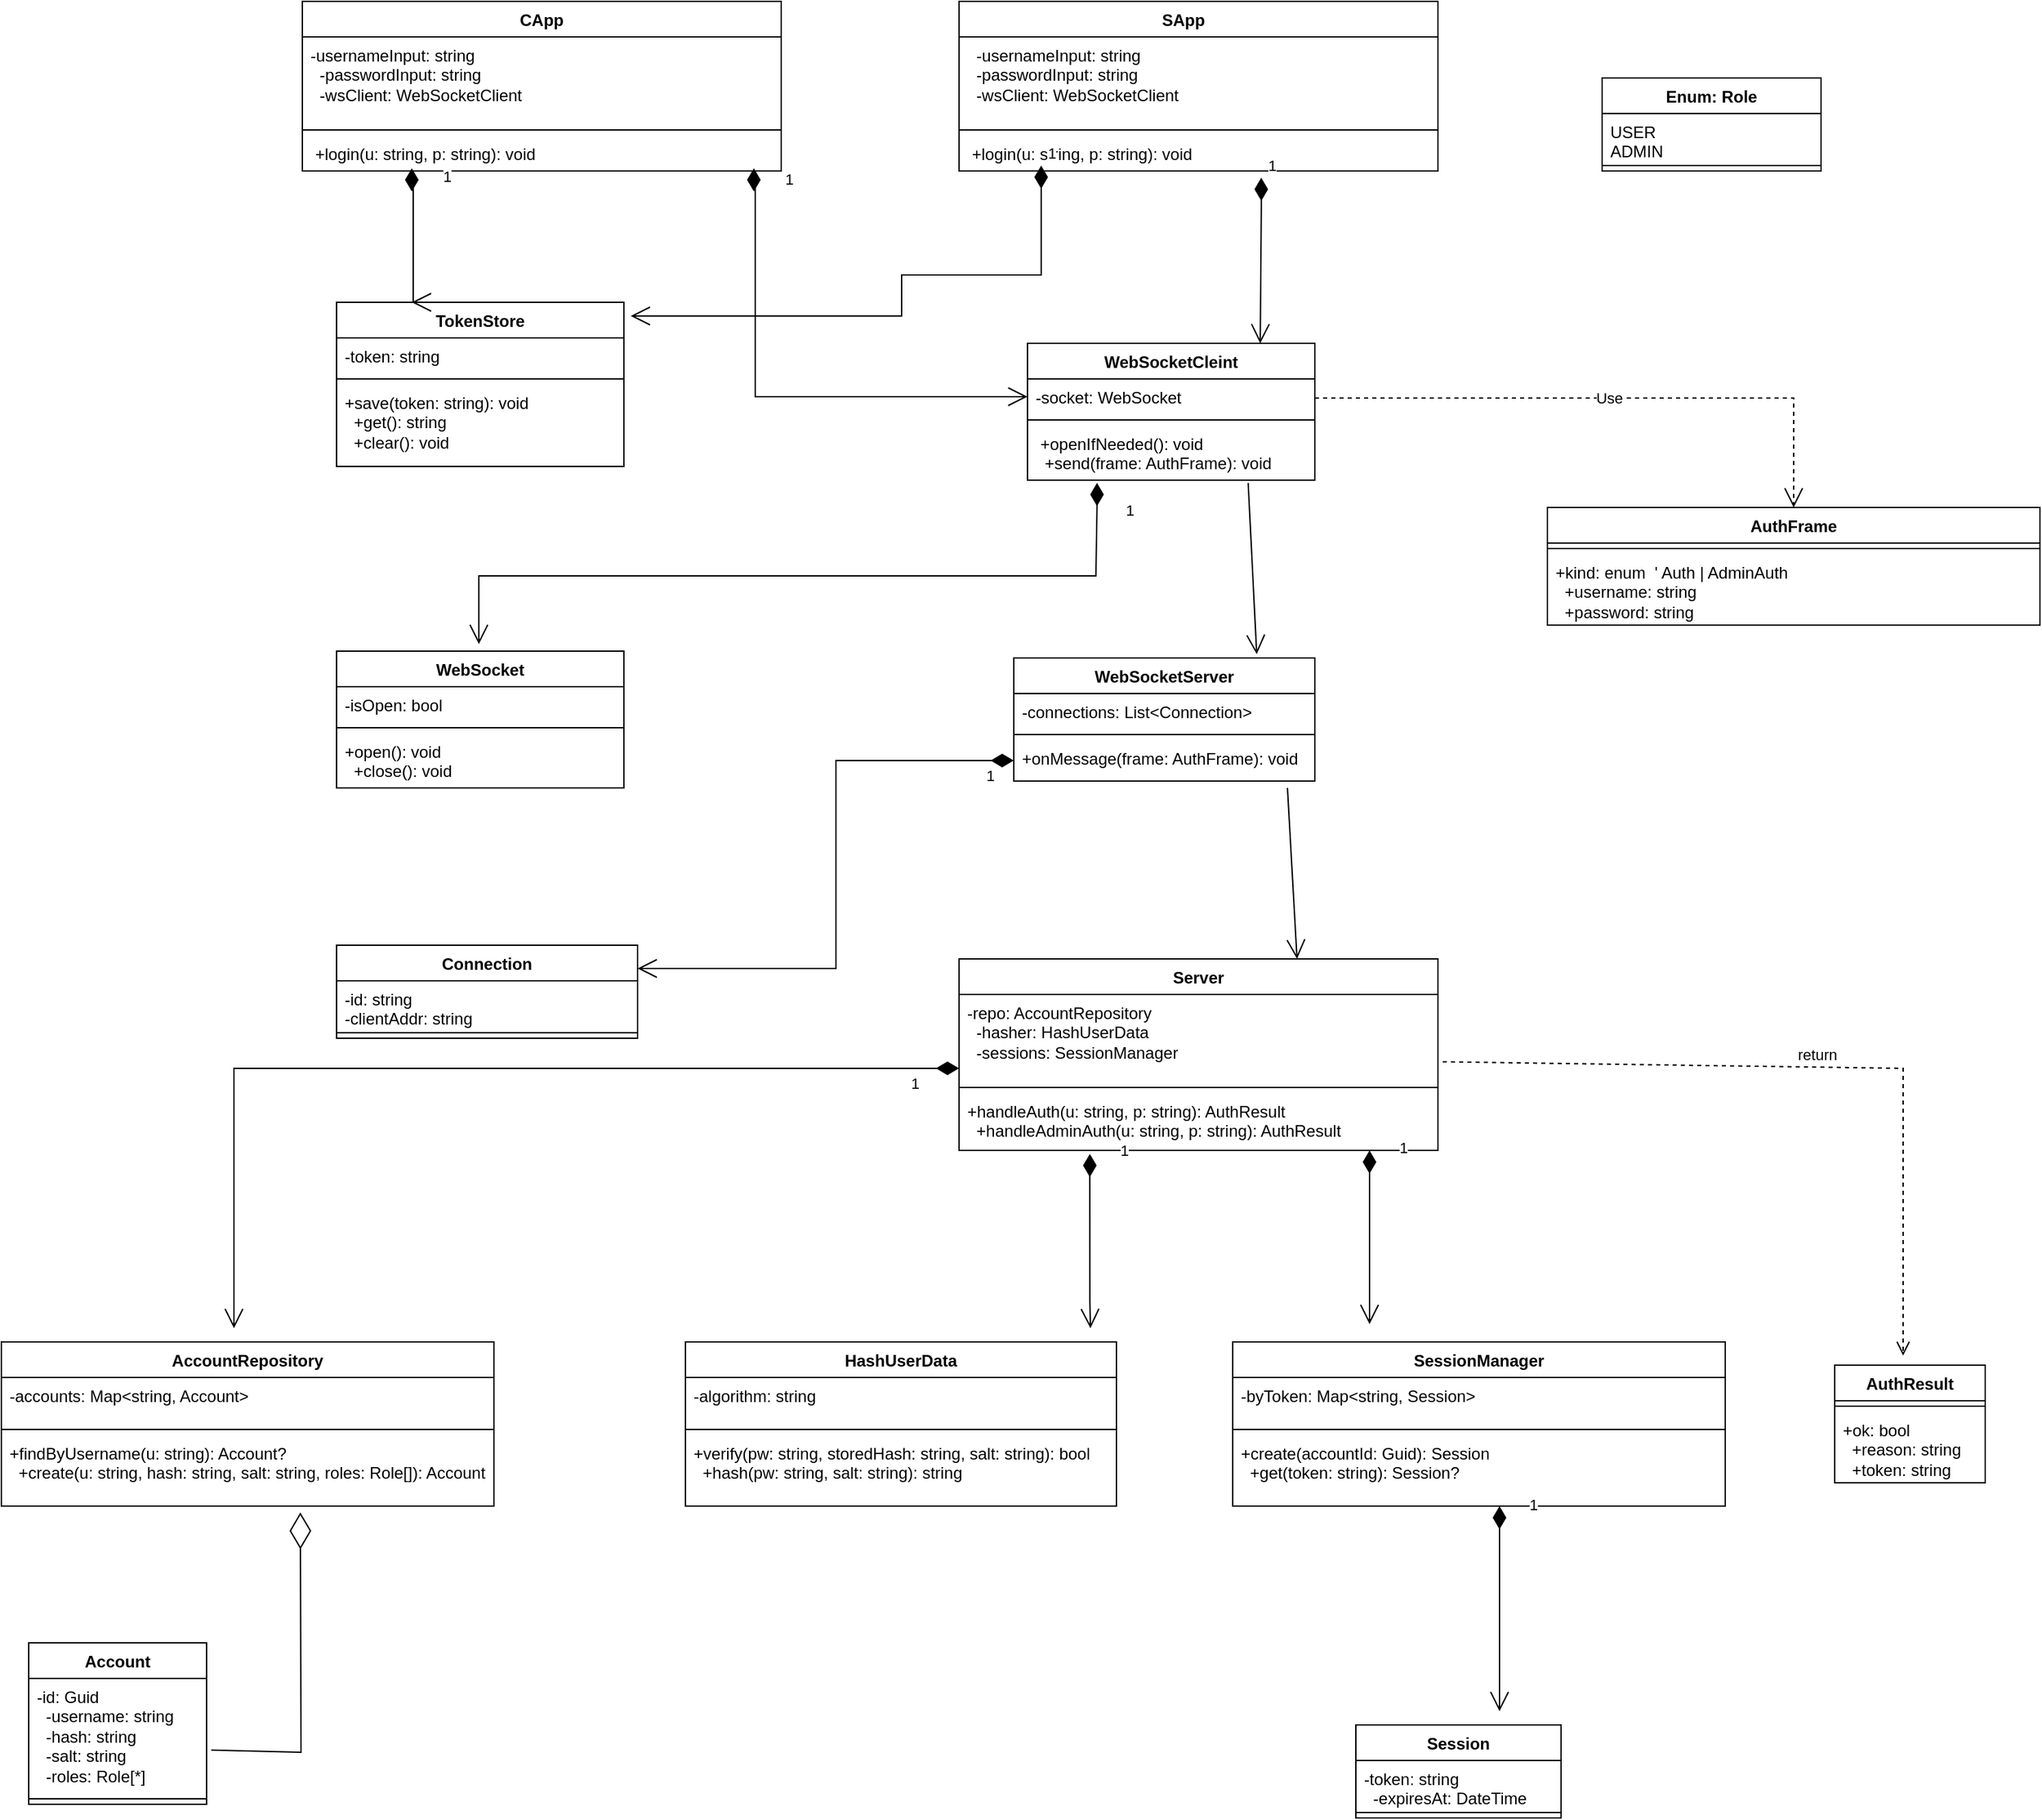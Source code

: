 <mxfile version="28.2.5">
  <diagram name="Page-1" id="A7frFAjY_kREVH2VIPrW">
    <mxGraphModel dx="2175" dy="1169" grid="1" gridSize="10" guides="1" tooltips="1" connect="1" arrows="1" fold="1" page="1" pageScale="1" pageWidth="850" pageHeight="1100" math="0" shadow="0">
      <root>
        <mxCell id="0" />
        <mxCell id="1" parent="0" />
        <mxCell id="3AS830xUWh5VBCiJ3x45-1" value="Enum: Role" style="swimlane;fontStyle=1;align=center;verticalAlign=top;childLayout=stackLayout;horizontal=1;startSize=26;horizontalStack=0;resizeParent=1;resizeParentMax=0;resizeLast=0;collapsible=1;marginBottom=0;whiteSpace=wrap;html=1;" vertex="1" parent="1">
          <mxGeometry x="1350" y="96" width="160" height="68" as="geometry" />
        </mxCell>
        <mxCell id="3AS830xUWh5VBCiJ3x45-2" value="USER&lt;br&gt;ADMIN" style="text;strokeColor=none;fillColor=none;align=left;verticalAlign=top;spacingLeft=4;spacingRight=4;overflow=hidden;rotatable=0;points=[[0,0.5],[1,0.5]];portConstraint=eastwest;whiteSpace=wrap;html=1;" vertex="1" parent="3AS830xUWh5VBCiJ3x45-1">
          <mxGeometry y="26" width="160" height="34" as="geometry" />
        </mxCell>
        <mxCell id="3AS830xUWh5VBCiJ3x45-3" value="" style="line;strokeWidth=1;fillColor=none;align=left;verticalAlign=middle;spacingTop=-1;spacingLeft=3;spacingRight=3;rotatable=0;labelPosition=right;points=[];portConstraint=eastwest;strokeColor=inherit;" vertex="1" parent="3AS830xUWh5VBCiJ3x45-1">
          <mxGeometry y="60" width="160" height="8" as="geometry" />
        </mxCell>
        <mxCell id="3AS830xUWh5VBCiJ3x45-5" value="CApp" style="swimlane;fontStyle=1;align=center;verticalAlign=top;childLayout=stackLayout;horizontal=1;startSize=26;horizontalStack=0;resizeParent=1;resizeParentMax=0;resizeLast=0;collapsible=1;marginBottom=0;whiteSpace=wrap;html=1;" vertex="1" parent="1">
          <mxGeometry x="400" y="40" width="350" height="124" as="geometry" />
        </mxCell>
        <mxCell id="3AS830xUWh5VBCiJ3x45-6" value="-usernameInput: string&lt;br&gt;&amp;nbsp; -passwordInput: string&lt;br&gt;&amp;nbsp; -wsClient: WebSocketClient" style="text;strokeColor=none;fillColor=none;align=left;verticalAlign=top;spacingLeft=4;spacingRight=4;overflow=hidden;rotatable=0;points=[[0,0.5],[1,0.5]];portConstraint=eastwest;whiteSpace=wrap;html=1;" vertex="1" parent="3AS830xUWh5VBCiJ3x45-5">
          <mxGeometry y="26" width="350" height="64" as="geometry" />
        </mxCell>
        <mxCell id="3AS830xUWh5VBCiJ3x45-7" value="" style="line;strokeWidth=1;fillColor=none;align=left;verticalAlign=middle;spacingTop=-1;spacingLeft=3;spacingRight=3;rotatable=0;labelPosition=right;points=[];portConstraint=eastwest;strokeColor=inherit;" vertex="1" parent="3AS830xUWh5VBCiJ3x45-5">
          <mxGeometry y="90" width="350" height="8" as="geometry" />
        </mxCell>
        <mxCell id="3AS830xUWh5VBCiJ3x45-8" value="&amp;nbsp;+login(u: string, p: string): void" style="text;strokeColor=none;fillColor=none;align=left;verticalAlign=top;spacingLeft=4;spacingRight=4;overflow=hidden;rotatable=0;points=[[0,0.5],[1,0.5]];portConstraint=eastwest;whiteSpace=wrap;html=1;" vertex="1" parent="3AS830xUWh5VBCiJ3x45-5">
          <mxGeometry y="98" width="350" height="26" as="geometry" />
        </mxCell>
        <mxCell id="3AS830xUWh5VBCiJ3x45-24" value="SApp&lt;span style=&quot;white-space: pre;&quot;&gt;&#x9;&lt;/span&gt;" style="swimlane;fontStyle=1;align=center;verticalAlign=top;childLayout=stackLayout;horizontal=1;startSize=26;horizontalStack=0;resizeParent=1;resizeParentMax=0;resizeLast=0;collapsible=1;marginBottom=0;whiteSpace=wrap;html=1;" vertex="1" parent="1">
          <mxGeometry x="880" y="40" width="350" height="124" as="geometry" />
        </mxCell>
        <mxCell id="3AS830xUWh5VBCiJ3x45-25" value="&amp;nbsp; -usernameInput: string&lt;br&gt;&amp;nbsp; -passwordInput: string&lt;br&gt;&amp;nbsp; -wsClient: WebSocketClient" style="text;strokeColor=none;fillColor=none;align=left;verticalAlign=top;spacingLeft=4;spacingRight=4;overflow=hidden;rotatable=0;points=[[0,0.5],[1,0.5]];portConstraint=eastwest;whiteSpace=wrap;html=1;" vertex="1" parent="3AS830xUWh5VBCiJ3x45-24">
          <mxGeometry y="26" width="350" height="64" as="geometry" />
        </mxCell>
        <mxCell id="3AS830xUWh5VBCiJ3x45-26" value="" style="line;strokeWidth=1;fillColor=none;align=left;verticalAlign=middle;spacingTop=-1;spacingLeft=3;spacingRight=3;rotatable=0;labelPosition=right;points=[];portConstraint=eastwest;strokeColor=inherit;" vertex="1" parent="3AS830xUWh5VBCiJ3x45-24">
          <mxGeometry y="90" width="350" height="8" as="geometry" />
        </mxCell>
        <mxCell id="3AS830xUWh5VBCiJ3x45-27" value="&amp;nbsp;+login(u: string, p: string): void" style="text;strokeColor=none;fillColor=none;align=left;verticalAlign=top;spacingLeft=4;spacingRight=4;overflow=hidden;rotatable=0;points=[[0,0.5],[1,0.5]];portConstraint=eastwest;whiteSpace=wrap;html=1;" vertex="1" parent="3AS830xUWh5VBCiJ3x45-24">
          <mxGeometry y="98" width="350" height="26" as="geometry" />
        </mxCell>
        <mxCell id="3AS830xUWh5VBCiJ3x45-28" value="WebSocketCleint" style="swimlane;fontStyle=1;align=center;verticalAlign=top;childLayout=stackLayout;horizontal=1;startSize=26;horizontalStack=0;resizeParent=1;resizeParentMax=0;resizeLast=0;collapsible=1;marginBottom=0;whiteSpace=wrap;html=1;" vertex="1" parent="1">
          <mxGeometry x="930" y="290" width="210" height="100" as="geometry" />
        </mxCell>
        <mxCell id="3AS830xUWh5VBCiJ3x45-29" value="-socket: WebSocket" style="text;strokeColor=none;fillColor=none;align=left;verticalAlign=top;spacingLeft=4;spacingRight=4;overflow=hidden;rotatable=0;points=[[0,0.5],[1,0.5]];portConstraint=eastwest;whiteSpace=wrap;html=1;" vertex="1" parent="3AS830xUWh5VBCiJ3x45-28">
          <mxGeometry y="26" width="210" height="26" as="geometry" />
        </mxCell>
        <mxCell id="3AS830xUWh5VBCiJ3x45-30" value="" style="line;strokeWidth=1;fillColor=none;align=left;verticalAlign=middle;spacingTop=-1;spacingLeft=3;spacingRight=3;rotatable=0;labelPosition=right;points=[];portConstraint=eastwest;strokeColor=inherit;" vertex="1" parent="3AS830xUWh5VBCiJ3x45-28">
          <mxGeometry y="52" width="210" height="8" as="geometry" />
        </mxCell>
        <mxCell id="3AS830xUWh5VBCiJ3x45-31" value="&amp;nbsp;+openIfNeeded(): void&lt;br&gt;&amp;nbsp; +send(frame: AuthFrame): void" style="text;strokeColor=none;fillColor=none;align=left;verticalAlign=top;spacingLeft=4;spacingRight=4;overflow=hidden;rotatable=0;points=[[0,0.5],[1,0.5]];portConstraint=eastwest;whiteSpace=wrap;html=1;" vertex="1" parent="3AS830xUWh5VBCiJ3x45-28">
          <mxGeometry y="60" width="210" height="40" as="geometry" />
        </mxCell>
        <mxCell id="3AS830xUWh5VBCiJ3x45-32" value="WebSocket" style="swimlane;fontStyle=1;align=center;verticalAlign=top;childLayout=stackLayout;horizontal=1;startSize=26;horizontalStack=0;resizeParent=1;resizeParentMax=0;resizeLast=0;collapsible=1;marginBottom=0;whiteSpace=wrap;html=1;" vertex="1" parent="1">
          <mxGeometry x="425" y="515" width="210" height="100" as="geometry" />
        </mxCell>
        <mxCell id="3AS830xUWh5VBCiJ3x45-33" value="-isOpen: bool" style="text;strokeColor=none;fillColor=none;align=left;verticalAlign=top;spacingLeft=4;spacingRight=4;overflow=hidden;rotatable=0;points=[[0,0.5],[1,0.5]];portConstraint=eastwest;whiteSpace=wrap;html=1;" vertex="1" parent="3AS830xUWh5VBCiJ3x45-32">
          <mxGeometry y="26" width="210" height="26" as="geometry" />
        </mxCell>
        <mxCell id="3AS830xUWh5VBCiJ3x45-34" value="" style="line;strokeWidth=1;fillColor=none;align=left;verticalAlign=middle;spacingTop=-1;spacingLeft=3;spacingRight=3;rotatable=0;labelPosition=right;points=[];portConstraint=eastwest;strokeColor=inherit;" vertex="1" parent="3AS830xUWh5VBCiJ3x45-32">
          <mxGeometry y="52" width="210" height="8" as="geometry" />
        </mxCell>
        <mxCell id="3AS830xUWh5VBCiJ3x45-35" value="+open(): void&lt;br&gt;&amp;nbsp; +close(): void" style="text;strokeColor=none;fillColor=none;align=left;verticalAlign=top;spacingLeft=4;spacingRight=4;overflow=hidden;rotatable=0;points=[[0,0.5],[1,0.5]];portConstraint=eastwest;whiteSpace=wrap;html=1;" vertex="1" parent="3AS830xUWh5VBCiJ3x45-32">
          <mxGeometry y="60" width="210" height="40" as="geometry" />
        </mxCell>
        <mxCell id="3AS830xUWh5VBCiJ3x45-36" value="WebSocketServer" style="swimlane;fontStyle=1;align=center;verticalAlign=top;childLayout=stackLayout;horizontal=1;startSize=26;horizontalStack=0;resizeParent=1;resizeParentMax=0;resizeLast=0;collapsible=1;marginBottom=0;whiteSpace=wrap;html=1;" vertex="1" parent="1">
          <mxGeometry x="920" y="520" width="220" height="90" as="geometry" />
        </mxCell>
        <mxCell id="3AS830xUWh5VBCiJ3x45-37" value="-connections: List&amp;lt;Connection&amp;gt;" style="text;strokeColor=none;fillColor=none;align=left;verticalAlign=top;spacingLeft=4;spacingRight=4;overflow=hidden;rotatable=0;points=[[0,0.5],[1,0.5]];portConstraint=eastwest;whiteSpace=wrap;html=1;" vertex="1" parent="3AS830xUWh5VBCiJ3x45-36">
          <mxGeometry y="26" width="220" height="26" as="geometry" />
        </mxCell>
        <mxCell id="3AS830xUWh5VBCiJ3x45-38" value="" style="line;strokeWidth=1;fillColor=none;align=left;verticalAlign=middle;spacingTop=-1;spacingLeft=3;spacingRight=3;rotatable=0;labelPosition=right;points=[];portConstraint=eastwest;strokeColor=inherit;" vertex="1" parent="3AS830xUWh5VBCiJ3x45-36">
          <mxGeometry y="52" width="220" height="8" as="geometry" />
        </mxCell>
        <mxCell id="3AS830xUWh5VBCiJ3x45-39" value="+onMessage(frame: AuthFrame): void" style="text;strokeColor=none;fillColor=none;align=left;verticalAlign=top;spacingLeft=4;spacingRight=4;overflow=hidden;rotatable=0;points=[[0,0.5],[1,0.5]];portConstraint=eastwest;whiteSpace=wrap;html=1;" vertex="1" parent="3AS830xUWh5VBCiJ3x45-36">
          <mxGeometry y="60" width="220" height="30" as="geometry" />
        </mxCell>
        <mxCell id="3AS830xUWh5VBCiJ3x45-40" value="Connection" style="swimlane;fontStyle=1;align=center;verticalAlign=top;childLayout=stackLayout;horizontal=1;startSize=26;horizontalStack=0;resizeParent=1;resizeParentMax=0;resizeLast=0;collapsible=1;marginBottom=0;whiteSpace=wrap;html=1;" vertex="1" parent="1">
          <mxGeometry x="425" y="730" width="220" height="68" as="geometry" />
        </mxCell>
        <mxCell id="3AS830xUWh5VBCiJ3x45-41" value="&lt;div&gt;-id: string&lt;/div&gt;&lt;div&gt;-clientAddr: string&lt;/div&gt;" style="text;strokeColor=none;fillColor=none;align=left;verticalAlign=top;spacingLeft=4;spacingRight=4;overflow=hidden;rotatable=0;points=[[0,0.5],[1,0.5]];portConstraint=eastwest;whiteSpace=wrap;html=1;" vertex="1" parent="3AS830xUWh5VBCiJ3x45-40">
          <mxGeometry y="26" width="220" height="34" as="geometry" />
        </mxCell>
        <mxCell id="3AS830xUWh5VBCiJ3x45-42" value="" style="line;strokeWidth=1;fillColor=none;align=left;verticalAlign=middle;spacingTop=-1;spacingLeft=3;spacingRight=3;rotatable=0;labelPosition=right;points=[];portConstraint=eastwest;strokeColor=inherit;" vertex="1" parent="3AS830xUWh5VBCiJ3x45-40">
          <mxGeometry y="60" width="220" height="8" as="geometry" />
        </mxCell>
        <mxCell id="3AS830xUWh5VBCiJ3x45-44" value="Server" style="swimlane;fontStyle=1;align=center;verticalAlign=top;childLayout=stackLayout;horizontal=1;startSize=26;horizontalStack=0;resizeParent=1;resizeParentMax=0;resizeLast=0;collapsible=1;marginBottom=0;whiteSpace=wrap;html=1;" vertex="1" parent="1">
          <mxGeometry x="880" y="740" width="350" height="140" as="geometry" />
        </mxCell>
        <mxCell id="3AS830xUWh5VBCiJ3x45-45" value="-repo: AccountRepository&lt;br&gt;&amp;nbsp; -hasher: HashUserData&lt;br&gt;&amp;nbsp; -sessions: SessionManager" style="text;strokeColor=none;fillColor=none;align=left;verticalAlign=top;spacingLeft=4;spacingRight=4;overflow=hidden;rotatable=0;points=[[0,0.5],[1,0.5]];portConstraint=eastwest;whiteSpace=wrap;html=1;" vertex="1" parent="3AS830xUWh5VBCiJ3x45-44">
          <mxGeometry y="26" width="350" height="64" as="geometry" />
        </mxCell>
        <mxCell id="3AS830xUWh5VBCiJ3x45-46" value="" style="line;strokeWidth=1;fillColor=none;align=left;verticalAlign=middle;spacingTop=-1;spacingLeft=3;spacingRight=3;rotatable=0;labelPosition=right;points=[];portConstraint=eastwest;strokeColor=inherit;" vertex="1" parent="3AS830xUWh5VBCiJ3x45-44">
          <mxGeometry y="90" width="350" height="8" as="geometry" />
        </mxCell>
        <mxCell id="3AS830xUWh5VBCiJ3x45-47" value="+handleAuth(u: string, p: string): AuthResult&lt;br&gt;&amp;nbsp; +handleAdminAuth(u: string, p: string): AuthResult" style="text;strokeColor=none;fillColor=none;align=left;verticalAlign=top;spacingLeft=4;spacingRight=4;overflow=hidden;rotatable=0;points=[[0,0.5],[1,0.5]];portConstraint=eastwest;whiteSpace=wrap;html=1;" vertex="1" parent="3AS830xUWh5VBCiJ3x45-44">
          <mxGeometry y="98" width="350" height="42" as="geometry" />
        </mxCell>
        <mxCell id="3AS830xUWh5VBCiJ3x45-48" value="AccountRepository" style="swimlane;fontStyle=1;align=center;verticalAlign=top;childLayout=stackLayout;horizontal=1;startSize=26;horizontalStack=0;resizeParent=1;resizeParentMax=0;resizeLast=0;collapsible=1;marginBottom=0;whiteSpace=wrap;html=1;" vertex="1" parent="1">
          <mxGeometry x="180" y="1020" width="360" height="120" as="geometry" />
        </mxCell>
        <mxCell id="3AS830xUWh5VBCiJ3x45-49" value="-accounts: Map&amp;lt;string, Account&amp;gt;" style="text;strokeColor=none;fillColor=none;align=left;verticalAlign=top;spacingLeft=4;spacingRight=4;overflow=hidden;rotatable=0;points=[[0,0.5],[1,0.5]];portConstraint=eastwest;whiteSpace=wrap;html=1;" vertex="1" parent="3AS830xUWh5VBCiJ3x45-48">
          <mxGeometry y="26" width="360" height="34" as="geometry" />
        </mxCell>
        <mxCell id="3AS830xUWh5VBCiJ3x45-50" value="" style="line;strokeWidth=1;fillColor=none;align=left;verticalAlign=middle;spacingTop=-1;spacingLeft=3;spacingRight=3;rotatable=0;labelPosition=right;points=[];portConstraint=eastwest;strokeColor=inherit;" vertex="1" parent="3AS830xUWh5VBCiJ3x45-48">
          <mxGeometry y="60" width="360" height="8" as="geometry" />
        </mxCell>
        <mxCell id="3AS830xUWh5VBCiJ3x45-51" value="+findByUsername(u: string): Account?&lt;br&gt;&amp;nbsp; +create(u: string, hash: string, salt: string, roles: Role[]): Account" style="text;strokeColor=none;fillColor=none;align=left;verticalAlign=top;spacingLeft=4;spacingRight=4;overflow=hidden;rotatable=0;points=[[0,0.5],[1,0.5]];portConstraint=eastwest;whiteSpace=wrap;html=1;" vertex="1" parent="3AS830xUWh5VBCiJ3x45-48">
          <mxGeometry y="68" width="360" height="52" as="geometry" />
        </mxCell>
        <mxCell id="3AS830xUWh5VBCiJ3x45-52" value="HashUserData" style="swimlane;fontStyle=1;align=center;verticalAlign=top;childLayout=stackLayout;horizontal=1;startSize=26;horizontalStack=0;resizeParent=1;resizeParentMax=0;resizeLast=0;collapsible=1;marginBottom=0;whiteSpace=wrap;html=1;" vertex="1" parent="1">
          <mxGeometry x="680" y="1020" width="315" height="120" as="geometry" />
        </mxCell>
        <mxCell id="3AS830xUWh5VBCiJ3x45-53" value="-algorithm: string" style="text;strokeColor=none;fillColor=none;align=left;verticalAlign=top;spacingLeft=4;spacingRight=4;overflow=hidden;rotatable=0;points=[[0,0.5],[1,0.5]];portConstraint=eastwest;whiteSpace=wrap;html=1;" vertex="1" parent="3AS830xUWh5VBCiJ3x45-52">
          <mxGeometry y="26" width="315" height="34" as="geometry" />
        </mxCell>
        <mxCell id="3AS830xUWh5VBCiJ3x45-54" value="" style="line;strokeWidth=1;fillColor=none;align=left;verticalAlign=middle;spacingTop=-1;spacingLeft=3;spacingRight=3;rotatable=0;labelPosition=right;points=[];portConstraint=eastwest;strokeColor=inherit;" vertex="1" parent="3AS830xUWh5VBCiJ3x45-52">
          <mxGeometry y="60" width="315" height="8" as="geometry" />
        </mxCell>
        <mxCell id="3AS830xUWh5VBCiJ3x45-55" value="+verify(pw: string, storedHash: string, salt: string): bool&lt;br&gt;&amp;nbsp; +hash(pw: string, salt: string): string" style="text;strokeColor=none;fillColor=none;align=left;verticalAlign=top;spacingLeft=4;spacingRight=4;overflow=hidden;rotatable=0;points=[[0,0.5],[1,0.5]];portConstraint=eastwest;whiteSpace=wrap;html=1;" vertex="1" parent="3AS830xUWh5VBCiJ3x45-52">
          <mxGeometry y="68" width="315" height="52" as="geometry" />
        </mxCell>
        <mxCell id="3AS830xUWh5VBCiJ3x45-56" value="SessionManager" style="swimlane;fontStyle=1;align=center;verticalAlign=top;childLayout=stackLayout;horizontal=1;startSize=26;horizontalStack=0;resizeParent=1;resizeParentMax=0;resizeLast=0;collapsible=1;marginBottom=0;whiteSpace=wrap;html=1;" vertex="1" parent="1">
          <mxGeometry x="1080" y="1020" width="360" height="120" as="geometry" />
        </mxCell>
        <mxCell id="3AS830xUWh5VBCiJ3x45-57" value="-byToken: Map&amp;lt;string, Session&amp;gt;" style="text;strokeColor=none;fillColor=none;align=left;verticalAlign=top;spacingLeft=4;spacingRight=4;overflow=hidden;rotatable=0;points=[[0,0.5],[1,0.5]];portConstraint=eastwest;whiteSpace=wrap;html=1;" vertex="1" parent="3AS830xUWh5VBCiJ3x45-56">
          <mxGeometry y="26" width="360" height="34" as="geometry" />
        </mxCell>
        <mxCell id="3AS830xUWh5VBCiJ3x45-58" value="" style="line;strokeWidth=1;fillColor=none;align=left;verticalAlign=middle;spacingTop=-1;spacingLeft=3;spacingRight=3;rotatable=0;labelPosition=right;points=[];portConstraint=eastwest;strokeColor=inherit;" vertex="1" parent="3AS830xUWh5VBCiJ3x45-56">
          <mxGeometry y="60" width="360" height="8" as="geometry" />
        </mxCell>
        <mxCell id="3AS830xUWh5VBCiJ3x45-59" value="+create(accountId: Guid): Session&lt;br&gt;&amp;nbsp; +get(token: string): Session?" style="text;strokeColor=none;fillColor=none;align=left;verticalAlign=top;spacingLeft=4;spacingRight=4;overflow=hidden;rotatable=0;points=[[0,0.5],[1,0.5]];portConstraint=eastwest;whiteSpace=wrap;html=1;" vertex="1" parent="3AS830xUWh5VBCiJ3x45-56">
          <mxGeometry y="68" width="360" height="52" as="geometry" />
        </mxCell>
        <mxCell id="3AS830xUWh5VBCiJ3x45-60" value="Account" style="swimlane;fontStyle=1;align=center;verticalAlign=top;childLayout=stackLayout;horizontal=1;startSize=26;horizontalStack=0;resizeParent=1;resizeParentMax=0;resizeLast=0;collapsible=1;marginBottom=0;whiteSpace=wrap;html=1;" vertex="1" parent="1">
          <mxGeometry x="200" y="1240" width="130" height="118" as="geometry" />
        </mxCell>
        <mxCell id="3AS830xUWh5VBCiJ3x45-61" value="-id: Guid&lt;br&gt;&amp;nbsp; -username: string&lt;br&gt;&amp;nbsp; -hash: string&lt;br&gt;&amp;nbsp; -salt: string&lt;br&gt;&amp;nbsp; -roles: Role[*]" style="text;strokeColor=none;fillColor=none;align=left;verticalAlign=top;spacingLeft=4;spacingRight=4;overflow=hidden;rotatable=0;points=[[0,0.5],[1,0.5]];portConstraint=eastwest;whiteSpace=wrap;html=1;" vertex="1" parent="3AS830xUWh5VBCiJ3x45-60">
          <mxGeometry y="26" width="130" height="84" as="geometry" />
        </mxCell>
        <mxCell id="3AS830xUWh5VBCiJ3x45-62" value="" style="line;strokeWidth=1;fillColor=none;align=left;verticalAlign=middle;spacingTop=-1;spacingLeft=3;spacingRight=3;rotatable=0;labelPosition=right;points=[];portConstraint=eastwest;strokeColor=inherit;" vertex="1" parent="3AS830xUWh5VBCiJ3x45-60">
          <mxGeometry y="110" width="130" height="8" as="geometry" />
        </mxCell>
        <mxCell id="3AS830xUWh5VBCiJ3x45-64" value="Session" style="swimlane;fontStyle=1;align=center;verticalAlign=top;childLayout=stackLayout;horizontal=1;startSize=26;horizontalStack=0;resizeParent=1;resizeParentMax=0;resizeLast=0;collapsible=1;marginBottom=0;whiteSpace=wrap;html=1;" vertex="1" parent="1">
          <mxGeometry x="1170" y="1300" width="150" height="68" as="geometry" />
        </mxCell>
        <mxCell id="3AS830xUWh5VBCiJ3x45-65" value="-token: string&lt;br&gt;&amp;nbsp; -expiresAt: DateTime" style="text;strokeColor=none;fillColor=none;align=left;verticalAlign=top;spacingLeft=4;spacingRight=4;overflow=hidden;rotatable=0;points=[[0,0.5],[1,0.5]];portConstraint=eastwest;whiteSpace=wrap;html=1;" vertex="1" parent="3AS830xUWh5VBCiJ3x45-64">
          <mxGeometry y="26" width="150" height="34" as="geometry" />
        </mxCell>
        <mxCell id="3AS830xUWh5VBCiJ3x45-66" value="" style="line;strokeWidth=1;fillColor=none;align=left;verticalAlign=middle;spacingTop=-1;spacingLeft=3;spacingRight=3;rotatable=0;labelPosition=right;points=[];portConstraint=eastwest;strokeColor=inherit;" vertex="1" parent="3AS830xUWh5VBCiJ3x45-64">
          <mxGeometry y="60" width="150" height="8" as="geometry" />
        </mxCell>
        <mxCell id="3AS830xUWh5VBCiJ3x45-68" value="AuthFrame" style="swimlane;fontStyle=1;align=center;verticalAlign=top;childLayout=stackLayout;horizontal=1;startSize=26;horizontalStack=0;resizeParent=1;resizeParentMax=0;resizeLast=0;collapsible=1;marginBottom=0;whiteSpace=wrap;html=1;" vertex="1" parent="1">
          <mxGeometry x="1310" y="410" width="360" height="86" as="geometry" />
        </mxCell>
        <mxCell id="3AS830xUWh5VBCiJ3x45-70" value="" style="line;strokeWidth=1;fillColor=none;align=left;verticalAlign=middle;spacingTop=-1;spacingLeft=3;spacingRight=3;rotatable=0;labelPosition=right;points=[];portConstraint=eastwest;strokeColor=inherit;" vertex="1" parent="3AS830xUWh5VBCiJ3x45-68">
          <mxGeometry y="26" width="360" height="8" as="geometry" />
        </mxCell>
        <mxCell id="3AS830xUWh5VBCiJ3x45-71" value="+kind: enum&amp;nbsp; &#39; Auth | AdminAuth&lt;br&gt;&amp;nbsp; +username: string&lt;br&gt;&amp;nbsp; +password: string" style="text;strokeColor=none;fillColor=none;align=left;verticalAlign=top;spacingLeft=4;spacingRight=4;overflow=hidden;rotatable=0;points=[[0,0.5],[1,0.5]];portConstraint=eastwest;whiteSpace=wrap;html=1;" vertex="1" parent="3AS830xUWh5VBCiJ3x45-68">
          <mxGeometry y="34" width="360" height="52" as="geometry" />
        </mxCell>
        <mxCell id="3AS830xUWh5VBCiJ3x45-72" value="AuthResult" style="swimlane;fontStyle=1;align=center;verticalAlign=top;childLayout=stackLayout;horizontal=1;startSize=26;horizontalStack=0;resizeParent=1;resizeParentMax=0;resizeLast=0;collapsible=1;marginBottom=0;whiteSpace=wrap;html=1;" vertex="1" parent="1">
          <mxGeometry x="1520" y="1037" width="110" height="86" as="geometry" />
        </mxCell>
        <mxCell id="3AS830xUWh5VBCiJ3x45-73" value="" style="line;strokeWidth=1;fillColor=none;align=left;verticalAlign=middle;spacingTop=-1;spacingLeft=3;spacingRight=3;rotatable=0;labelPosition=right;points=[];portConstraint=eastwest;strokeColor=inherit;" vertex="1" parent="3AS830xUWh5VBCiJ3x45-72">
          <mxGeometry y="26" width="110" height="8" as="geometry" />
        </mxCell>
        <mxCell id="3AS830xUWh5VBCiJ3x45-74" value="+ok: bool&lt;br&gt;&amp;nbsp; +reason: string&lt;br&gt;&amp;nbsp; +token: string" style="text;strokeColor=none;fillColor=none;align=left;verticalAlign=top;spacingLeft=4;spacingRight=4;overflow=hidden;rotatable=0;points=[[0,0.5],[1,0.5]];portConstraint=eastwest;whiteSpace=wrap;html=1;" vertex="1" parent="3AS830xUWh5VBCiJ3x45-72">
          <mxGeometry y="34" width="110" height="52" as="geometry" />
        </mxCell>
        <mxCell id="3AS830xUWh5VBCiJ3x45-75" value="TokenStore" style="swimlane;fontStyle=1;align=center;verticalAlign=top;childLayout=stackLayout;horizontal=1;startSize=26;horizontalStack=0;resizeParent=1;resizeParentMax=0;resizeLast=0;collapsible=1;marginBottom=0;whiteSpace=wrap;html=1;" vertex="1" parent="1">
          <mxGeometry x="425" y="260" width="210" height="120" as="geometry" />
        </mxCell>
        <mxCell id="3AS830xUWh5VBCiJ3x45-76" value="-token: string" style="text;strokeColor=none;fillColor=none;align=left;verticalAlign=top;spacingLeft=4;spacingRight=4;overflow=hidden;rotatable=0;points=[[0,0.5],[1,0.5]];portConstraint=eastwest;whiteSpace=wrap;html=1;" vertex="1" parent="3AS830xUWh5VBCiJ3x45-75">
          <mxGeometry y="26" width="210" height="26" as="geometry" />
        </mxCell>
        <mxCell id="3AS830xUWh5VBCiJ3x45-77" value="" style="line;strokeWidth=1;fillColor=none;align=left;verticalAlign=middle;spacingTop=-1;spacingLeft=3;spacingRight=3;rotatable=0;labelPosition=right;points=[];portConstraint=eastwest;strokeColor=inherit;" vertex="1" parent="3AS830xUWh5VBCiJ3x45-75">
          <mxGeometry y="52" width="210" height="8" as="geometry" />
        </mxCell>
        <mxCell id="3AS830xUWh5VBCiJ3x45-78" value="+save(token: string): void&lt;br&gt;&amp;nbsp; +get(): string&lt;br&gt;&amp;nbsp; +clear(): void" style="text;strokeColor=none;fillColor=none;align=left;verticalAlign=top;spacingLeft=4;spacingRight=4;overflow=hidden;rotatable=0;points=[[0,0.5],[1,0.5]];portConstraint=eastwest;whiteSpace=wrap;html=1;" vertex="1" parent="3AS830xUWh5VBCiJ3x45-75">
          <mxGeometry y="60" width="210" height="60" as="geometry" />
        </mxCell>
        <mxCell id="3AS830xUWh5VBCiJ3x45-79" value="1" style="endArrow=open;html=1;endSize=12;startArrow=diamondThin;startSize=14;startFill=1;edgeStyle=orthogonalEdgeStyle;align=left;verticalAlign=bottom;rounded=0;entryX=0.81;entryY=0;entryDx=0;entryDy=0;entryPerimeter=0;exitX=0.631;exitY=1.188;exitDx=0;exitDy=0;exitPerimeter=0;" edge="1" parent="1" source="3AS830xUWh5VBCiJ3x45-27" target="3AS830xUWh5VBCiJ3x45-28">
          <mxGeometry x="-1" y="3" relative="1" as="geometry">
            <mxPoint x="1080" y="190" as="sourcePoint" />
            <mxPoint x="1230" y="230" as="targetPoint" />
            <Array as="points">
              <mxPoint x="1101" y="190" />
            </Array>
          </mxGeometry>
        </mxCell>
        <mxCell id="3AS830xUWh5VBCiJ3x45-80" value="1" style="endArrow=open;html=1;endSize=12;startArrow=diamondThin;startSize=14;startFill=1;edgeStyle=orthogonalEdgeStyle;align=left;verticalAlign=bottom;rounded=0;" edge="1" parent="1">
          <mxGeometry x="-1" y="3" relative="1" as="geometry">
            <mxPoint x="940" y="160" as="sourcePoint" />
            <mxPoint x="640" y="270" as="targetPoint" />
            <Array as="points">
              <mxPoint x="940" y="240" />
              <mxPoint x="838" y="240" />
              <mxPoint x="838" y="270" />
            </Array>
            <mxPoint as="offset" />
          </mxGeometry>
        </mxCell>
        <mxCell id="3AS830xUWh5VBCiJ3x45-81" value="1" style="endArrow=open;html=1;endSize=12;startArrow=diamondThin;startSize=14;startFill=1;edgeStyle=orthogonalEdgeStyle;align=left;verticalAlign=bottom;rounded=0;" edge="1" parent="1">
          <mxGeometry x="-0.671" y="20" relative="1" as="geometry">
            <mxPoint x="480" y="179" as="sourcePoint" />
            <mxPoint x="480" y="260" as="targetPoint" />
            <Array as="points">
              <mxPoint x="481" y="170" />
            </Array>
            <mxPoint as="offset" />
          </mxGeometry>
        </mxCell>
        <mxCell id="3AS830xUWh5VBCiJ3x45-82" value="1" style="endArrow=open;html=1;endSize=12;startArrow=diamondThin;startSize=14;startFill=1;edgeStyle=orthogonalEdgeStyle;align=left;verticalAlign=bottom;rounded=0;entryX=0;entryY=0.5;entryDx=0;entryDy=0;" edge="1" parent="1" target="3AS830xUWh5VBCiJ3x45-29">
          <mxGeometry x="-0.897" y="20" relative="1" as="geometry">
            <mxPoint x="730" y="178.95" as="sourcePoint" />
            <mxPoint x="730" y="400" as="targetPoint" />
            <Array as="points">
              <mxPoint x="730" y="170" />
              <mxPoint x="731" y="329" />
            </Array>
            <mxPoint as="offset" />
          </mxGeometry>
        </mxCell>
        <mxCell id="3AS830xUWh5VBCiJ3x45-83" value="1" style="endArrow=open;html=1;endSize=12;startArrow=diamondThin;startSize=14;startFill=1;edgeStyle=orthogonalEdgeStyle;align=left;verticalAlign=bottom;rounded=0;entryX=1.024;entryY=0.15;entryDx=0;entryDy=0;entryPerimeter=0;exitX=0.242;exitY=1.051;exitDx=0;exitDy=0;exitPerimeter=0;" edge="1" parent="1" source="3AS830xUWh5VBCiJ3x45-31">
          <mxGeometry x="-0.897" y="20" relative="1" as="geometry">
            <mxPoint x="970" y="410" as="sourcePoint" />
            <mxPoint x="529" y="509.9" as="targetPoint" />
            <Array as="points">
              <mxPoint x="981" y="410" />
              <mxPoint x="980" y="460" />
              <mxPoint x="529" y="460" />
            </Array>
            <mxPoint as="offset" />
          </mxGeometry>
        </mxCell>
        <mxCell id="3AS830xUWh5VBCiJ3x45-84" value="return" style="html=1;verticalAlign=bottom;endArrow=open;dashed=1;endSize=8;curved=0;rounded=0;exitX=1.01;exitY=0.769;exitDx=0;exitDy=0;exitPerimeter=0;" edge="1" parent="1" source="3AS830xUWh5VBCiJ3x45-45">
          <mxGeometry relative="1" as="geometry">
            <mxPoint x="1470" y="730" as="sourcePoint" />
            <mxPoint x="1570" y="1030" as="targetPoint" />
            <Array as="points">
              <mxPoint x="1570" y="820" />
            </Array>
          </mxGeometry>
        </mxCell>
        <mxCell id="3AS830xUWh5VBCiJ3x45-85" value="Use" style="endArrow=open;endSize=12;dashed=1;html=1;rounded=0;entryX=0.5;entryY=0;entryDx=0;entryDy=0;" edge="1" parent="1" target="3AS830xUWh5VBCiJ3x45-68">
          <mxGeometry width="160" relative="1" as="geometry">
            <mxPoint x="1140" y="330" as="sourcePoint" />
            <mxPoint x="1510" y="330" as="targetPoint" />
            <Array as="points">
              <mxPoint x="1490" y="330" />
            </Array>
          </mxGeometry>
        </mxCell>
        <mxCell id="3AS830xUWh5VBCiJ3x45-89" value="1" style="endArrow=open;html=1;endSize=12;startArrow=diamondThin;startSize=14;startFill=1;edgeStyle=orthogonalEdgeStyle;align=left;verticalAlign=bottom;rounded=0;entryX=1;entryY=0.25;entryDx=0;entryDy=0;exitX=0;exitY=0.5;exitDx=0;exitDy=0;" edge="1" parent="1" source="3AS830xUWh5VBCiJ3x45-39" target="3AS830xUWh5VBCiJ3x45-40">
          <mxGeometry x="-0.897" y="20" relative="1" as="geometry">
            <mxPoint x="672" y="920" as="sourcePoint" />
            <mxPoint x="220" y="1037.9" as="targetPoint" />
            <Array as="points">
              <mxPoint x="790" y="595" />
              <mxPoint x="790" y="747" />
            </Array>
            <mxPoint as="offset" />
          </mxGeometry>
        </mxCell>
        <mxCell id="3AS830xUWh5VBCiJ3x45-93" value="1" style="endArrow=open;html=1;endSize=12;startArrow=diamondThin;startSize=14;startFill=1;edgeStyle=orthogonalEdgeStyle;align=left;verticalAlign=bottom;rounded=0;exitX=0;exitY=0.5;exitDx=0;exitDy=0;" edge="1" parent="1">
          <mxGeometry x="-0.897" y="20" relative="1" as="geometry">
            <mxPoint x="880" y="820" as="sourcePoint" />
            <mxPoint x="350" y="1010" as="targetPoint" />
            <Array as="points">
              <mxPoint x="350" y="820" />
            </Array>
            <mxPoint as="offset" />
          </mxGeometry>
        </mxCell>
        <mxCell id="3AS830xUWh5VBCiJ3x45-94" value="1" style="endArrow=open;html=1;endSize=12;startArrow=diamondThin;startSize=14;startFill=1;edgeStyle=orthogonalEdgeStyle;align=left;verticalAlign=bottom;rounded=0;exitX=0.273;exitY=1.061;exitDx=0;exitDy=0;exitPerimeter=0;" edge="1" parent="1" source="3AS830xUWh5VBCiJ3x45-47">
          <mxGeometry x="-0.897" y="20" relative="1" as="geometry">
            <mxPoint x="975" y="910" as="sourcePoint" />
            <mxPoint x="976" y="1010" as="targetPoint" />
            <Array as="points">
              <mxPoint x="976" y="990" />
              <mxPoint x="976" y="990" />
            </Array>
            <mxPoint as="offset" />
          </mxGeometry>
        </mxCell>
        <mxCell id="3AS830xUWh5VBCiJ3x45-95" value="1" style="endArrow=open;html=1;endSize=12;startArrow=diamondThin;startSize=14;startFill=1;edgeStyle=orthogonalEdgeStyle;align=left;verticalAlign=bottom;rounded=0;exitX=0.273;exitY=1.061;exitDx=0;exitDy=0;exitPerimeter=0;" edge="1" parent="1">
          <mxGeometry x="-0.897" y="20" relative="1" as="geometry">
            <mxPoint x="1180" y="880" as="sourcePoint" />
            <mxPoint x="1180" y="1007" as="targetPoint" />
            <Array as="points">
              <mxPoint x="1180" y="987" />
              <mxPoint x="1180" y="987" />
            </Array>
            <mxPoint as="offset" />
          </mxGeometry>
        </mxCell>
        <mxCell id="3AS830xUWh5VBCiJ3x45-96" value="1" style="endArrow=open;html=1;endSize=12;startArrow=diamondThin;startSize=14;startFill=1;edgeStyle=orthogonalEdgeStyle;align=left;verticalAlign=bottom;rounded=0;exitX=0.273;exitY=1.061;exitDx=0;exitDy=0;exitPerimeter=0;" edge="1" parent="1">
          <mxGeometry x="-0.897" y="20" relative="1" as="geometry">
            <mxPoint x="1275" y="1140" as="sourcePoint" />
            <mxPoint x="1275" y="1290" as="targetPoint" />
            <Array as="points">
              <mxPoint x="1275" y="1247" />
              <mxPoint x="1275" y="1247" />
            </Array>
            <mxPoint as="offset" />
          </mxGeometry>
        </mxCell>
        <mxCell id="3AS830xUWh5VBCiJ3x45-97" value="" style="endArrow=diamondThin;endFill=0;endSize=24;html=1;rounded=0;entryX=0.607;entryY=1.09;entryDx=0;entryDy=0;entryPerimeter=0;exitX=1.026;exitY=0.623;exitDx=0;exitDy=0;exitPerimeter=0;" edge="1" parent="1" source="3AS830xUWh5VBCiJ3x45-61" target="3AS830xUWh5VBCiJ3x45-51">
          <mxGeometry width="160" relative="1" as="geometry">
            <mxPoint x="390" y="1390" as="sourcePoint" />
            <mxPoint x="560" y="1300" as="targetPoint" />
            <Array as="points">
              <mxPoint x="399" y="1320" />
            </Array>
          </mxGeometry>
        </mxCell>
        <mxCell id="3AS830xUWh5VBCiJ3x45-98" value="" style="endArrow=open;endFill=1;endSize=12;html=1;rounded=0;exitX=0.768;exitY=1.051;exitDx=0;exitDy=0;exitPerimeter=0;entryX=0.807;entryY=-0.03;entryDx=0;entryDy=0;entryPerimeter=0;" edge="1" parent="1" source="3AS830xUWh5VBCiJ3x45-31" target="3AS830xUWh5VBCiJ3x45-36">
          <mxGeometry width="160" relative="1" as="geometry">
            <mxPoint x="1050" y="460" as="sourcePoint" />
            <mxPoint x="1210" y="460" as="targetPoint" />
          </mxGeometry>
        </mxCell>
        <mxCell id="3AS830xUWh5VBCiJ3x45-100" value="" style="endArrow=open;endFill=1;endSize=12;html=1;rounded=0;exitX=0.768;exitY=1.051;exitDx=0;exitDy=0;exitPerimeter=0;entryX=0.807;entryY=-0.03;entryDx=0;entryDy=0;entryPerimeter=0;" edge="1" parent="1">
          <mxGeometry width="160" relative="1" as="geometry">
            <mxPoint x="1120" y="615" as="sourcePoint" />
            <mxPoint x="1127" y="740" as="targetPoint" />
          </mxGeometry>
        </mxCell>
      </root>
    </mxGraphModel>
  </diagram>
</mxfile>
